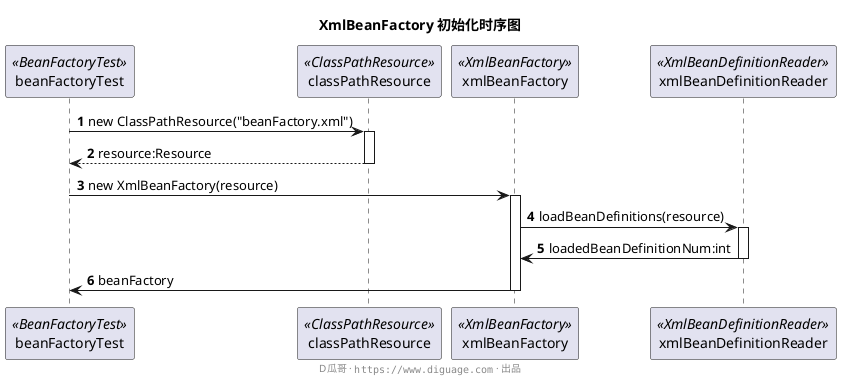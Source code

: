 @startuml
title **XmlBeanFactory 初始化时序图**


autonumber

participant beanFactoryTest <<BeanFactoryTest>>
participant classPathResource <<ClassPathResource>>
participant xmlBeanFactory <<XmlBeanFactory>>
participant xmlBeanDefinitionReader <<XmlBeanDefinitionReader>>

beanFactoryTest -> classPathResource : new ClassPathResource("beanFactory.xml")
activate classPathResource
beanFactoryTest <-- classPathResource : resource:Resource
deactivate classPathResource

beanFactoryTest -> xmlBeanFactory : new XmlBeanFactory(resource)
activate xmlBeanFactory
    xmlBeanFactory -> xmlBeanDefinitionReader : loadBeanDefinitions(resource)
    activate xmlBeanDefinitionReader
    xmlBeanFactory <- xmlBeanDefinitionReader : loadedBeanDefinitionNum:int
    deactivate xmlBeanDefinitionReader
beanFactoryTest <- xmlBeanFactory : beanFactory
deactivate xmlBeanFactory


footer D瓜哥 · ""https://www.diguage.com"" · 出品
@enduml